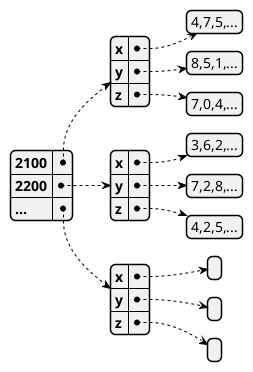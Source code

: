 @startjson JSON-Diagramm 3D

{
    "2100": {
        "x": ["4,7,5,..."],
        "y": ["8,5,1,..."],
        "z": ["7,0,4,..."]
    },
    "2200": {
        "x": ["3,6,2,..."],
        "y": ["7,2,8,..."],
        "z": ["4,2,5,..."]
    },
    "...": {
        "x": [""],
        "y": [""],
        "z": [""]
    }
} 

@endjson